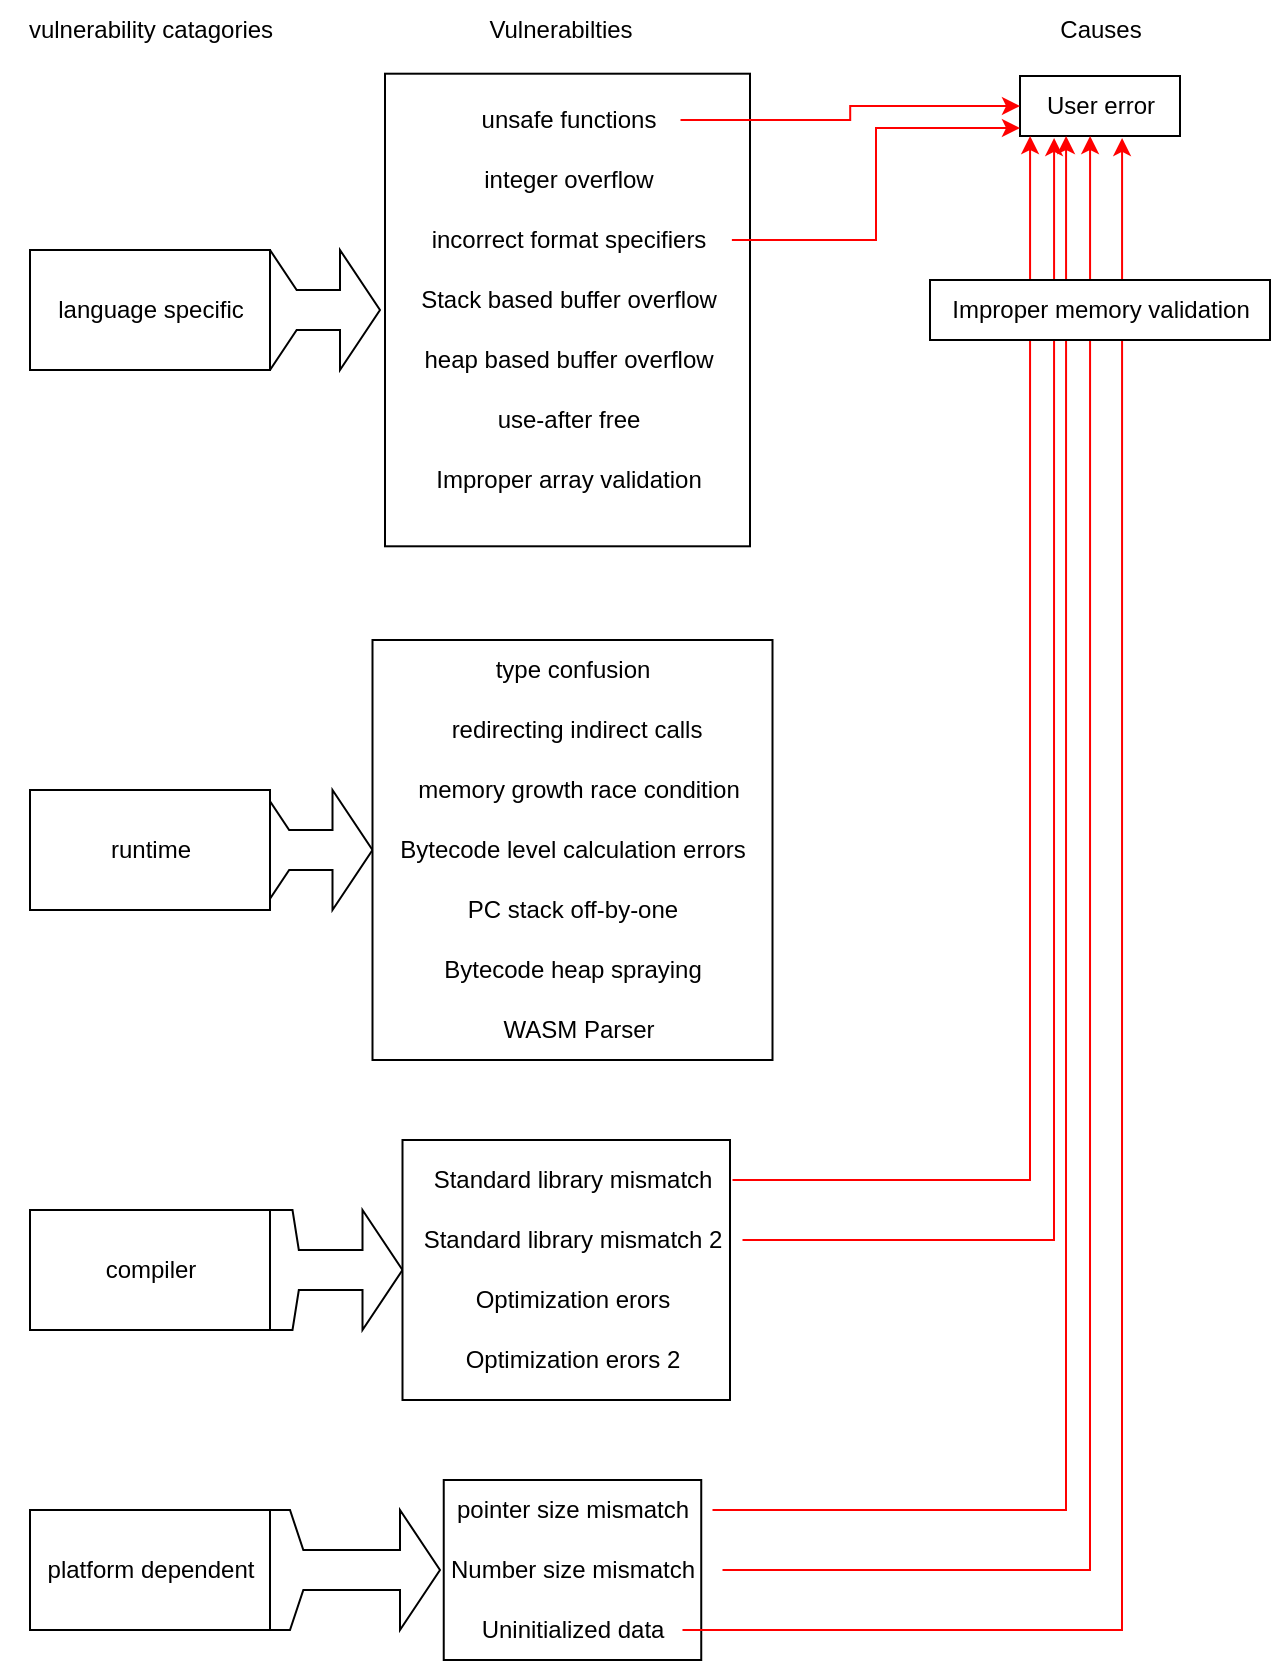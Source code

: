<mxfile version="26.2.14">
  <diagram name="Page-1" id="ElEJQn2bmnE-FZxb2ZQC">
    <mxGraphModel dx="1426" dy="1032" grid="1" gridSize="10" guides="1" tooltips="1" connect="1" arrows="1" fold="1" page="1" pageScale="1" pageWidth="850" pageHeight="1100" math="0" shadow="0">
      <root>
        <mxCell id="0" />
        <mxCell id="1" parent="0" />
        <mxCell id="DjwAD_KY25FQNV0Xa6NX-8" value="" style="html=1;shadow=0;dashed=0;align=center;verticalAlign=middle;shape=mxgraph.arrows2.tailedNotchedArrow;dy1=10;dx1=20;notch=20;arrowHead=20;dx2=25;dy2=30;" vertex="1" parent="1">
          <mxGeometry x="196.25" y="415" width="80" height="60" as="geometry" />
        </mxCell>
        <mxCell id="DjwAD_KY25FQNV0Xa6NX-9" value="" style="html=1;shadow=0;dashed=0;align=center;verticalAlign=middle;shape=mxgraph.arrows2.tailedNotchedArrow;dy1=10;dx1=20;notch=4.75;arrowHead=20;dx2=25;dy2=30;" vertex="1" parent="1">
          <mxGeometry x="211.25" y="625" width="80" height="60" as="geometry" />
        </mxCell>
        <mxCell id="DjwAD_KY25FQNV0Xa6NX-10" value="" style="html=1;shadow=0;dashed=0;align=center;verticalAlign=middle;shape=mxgraph.arrows2.tailedNotchedArrow;dy1=10;dx1=20;notch=10;arrowHead=20;dx2=25;dy2=30;" vertex="1" parent="1">
          <mxGeometry x="210" y="780" width="100" height="50" as="geometry" />
        </mxCell>
        <mxCell id="DjwAD_KY25FQNV0Xa6NX-7" value="" style="html=1;shadow=0;dashed=0;align=center;verticalAlign=middle;shape=mxgraph.arrows2.tailedNotchedArrow;dy1=10;dx1=20;notch=20;arrowHead=20;dx2=25;dy2=30;" vertex="1" parent="1">
          <mxGeometry x="200" y="145" width="80" height="60" as="geometry" />
        </mxCell>
        <mxCell id="DjwAD_KY25FQNV0Xa6NX-4" value="" style="rounded=0;whiteSpace=wrap;html=1;" vertex="1" parent="1">
          <mxGeometry x="105" y="775" width="120" height="60" as="geometry" />
        </mxCell>
        <mxCell id="DjwAD_KY25FQNV0Xa6NX-3" value="" style="rounded=0;whiteSpace=wrap;html=1;" vertex="1" parent="1">
          <mxGeometry x="105" y="625" width="120" height="60" as="geometry" />
        </mxCell>
        <mxCell id="DjwAD_KY25FQNV0Xa6NX-2" value="" style="rounded=0;whiteSpace=wrap;html=1;" vertex="1" parent="1">
          <mxGeometry x="105" y="415" width="120" height="60" as="geometry" />
        </mxCell>
        <mxCell id="DjwAD_KY25FQNV0Xa6NX-1" value="" style="rounded=0;whiteSpace=wrap;html=1;" vertex="1" parent="1">
          <mxGeometry x="105" y="145" width="120" height="60" as="geometry" />
        </mxCell>
        <mxCell id="iszfN2IdjPFp7sUso98m-1" value="" style="group" parent="1" vertex="1" connectable="0">
          <mxGeometry x="280" y="60" width="187.5" height="230" as="geometry" />
        </mxCell>
        <mxCell id="Kvmyp9nTmgMz7uB1PPaK-2" value="" style="rounded=0;whiteSpace=wrap;html=1;rotation=90;movable=1;resizable=1;rotatable=1;deletable=1;editable=1;locked=0;connectable=1;" parent="iszfN2IdjPFp7sUso98m-1" vertex="1">
          <mxGeometry x="-24.401" y="23.75" width="236.301" height="182.5" as="geometry" />
        </mxCell>
        <mxCell id="Kvmyp9nTmgMz7uB1PPaK-3" value="&lt;div&gt;unsafe functions &lt;br&gt;&lt;/div&gt;" style="text;html=1;align=center;verticalAlign=middle;resizable=1;points=[];autosize=1;strokeColor=none;fillColor=none;movable=1;rotatable=1;deletable=1;editable=1;locked=0;connectable=1;" parent="iszfN2IdjPFp7sUso98m-1" vertex="1">
          <mxGeometry x="37.243" y="5" width="113.014" height="30" as="geometry" />
        </mxCell>
        <mxCell id="Kvmyp9nTmgMz7uB1PPaK-4" value="&lt;div&gt;integer overflow&lt;/div&gt;" style="text;html=1;align=center;verticalAlign=middle;resizable=1;points=[];autosize=1;strokeColor=none;fillColor=none;movable=1;rotatable=1;deletable=1;editable=1;locked=0;connectable=1;" parent="iszfN2IdjPFp7sUso98m-1" vertex="1">
          <mxGeometry x="37.243" y="35" width="113.014" height="30" as="geometry" />
        </mxCell>
        <mxCell id="Kvmyp9nTmgMz7uB1PPaK-5" value="incorrect format specifiers" style="text;html=1;align=center;verticalAlign=middle;resizable=1;points=[];autosize=1;strokeColor=none;fillColor=none;movable=1;rotatable=1;deletable=1;editable=1;locked=0;connectable=1;" parent="iszfN2IdjPFp7sUso98m-1" vertex="1">
          <mxGeometry x="11.558" y="65" width="164.384" height="30" as="geometry" />
        </mxCell>
        <mxCell id="Kvmyp9nTmgMz7uB1PPaK-6" value="&lt;div&gt;Stack based buffer overflow&lt;/div&gt;" style="text;html=1;align=center;verticalAlign=middle;resizable=1;points=[];autosize=1;strokeColor=none;fillColor=none;movable=1;rotatable=1;deletable=1;editable=1;locked=0;connectable=1;" parent="iszfN2IdjPFp7sUso98m-1" vertex="1">
          <mxGeometry x="6.421" y="95" width="174.658" height="30" as="geometry" />
        </mxCell>
        <mxCell id="Kvmyp9nTmgMz7uB1PPaK-7" value="&lt;div&gt;heap based buffer overflow&lt;/div&gt;" style="text;html=1;align=center;verticalAlign=middle;resizable=1;points=[];autosize=1;strokeColor=none;fillColor=none;movable=1;rotatable=1;deletable=1;editable=1;locked=0;connectable=1;" parent="iszfN2IdjPFp7sUso98m-1" vertex="1">
          <mxGeometry x="6.421" y="125" width="174.658" height="30" as="geometry" />
        </mxCell>
        <mxCell id="Kvmyp9nTmgMz7uB1PPaK-8" value="&lt;div&gt;use-after free&lt;/div&gt;" style="text;html=1;align=center;verticalAlign=middle;resizable=1;points=[];autosize=1;strokeColor=none;fillColor=none;movable=1;rotatable=1;deletable=1;editable=1;locked=0;connectable=1;" parent="iszfN2IdjPFp7sUso98m-1" vertex="1">
          <mxGeometry x="47.517" y="155" width="92.466" height="30" as="geometry" />
        </mxCell>
        <mxCell id="Kvmyp9nTmgMz7uB1PPaK-9" value="Improper array validation" style="text;html=1;align=center;verticalAlign=middle;resizable=1;points=[];autosize=1;strokeColor=none;fillColor=none;movable=1;rotatable=1;deletable=1;editable=1;locked=0;connectable=1;" parent="iszfN2IdjPFp7sUso98m-1" vertex="1">
          <mxGeometry x="11.558" y="185" width="164.384" height="30" as="geometry" />
        </mxCell>
        <mxCell id="iszfN2IdjPFp7sUso98m-4" value="&lt;div&gt;language specific &lt;br&gt;&lt;/div&gt;" style="text;html=1;align=center;verticalAlign=middle;resizable=0;points=[];autosize=1;strokeColor=none;fillColor=none;" parent="1" vertex="1">
          <mxGeometry x="105" y="160" width="120" height="30" as="geometry" />
        </mxCell>
        <mxCell id="iszfN2IdjPFp7sUso98m-15" value="" style="group" parent="1" vertex="1" connectable="0">
          <mxGeometry x="276.25" y="340" width="200" height="210" as="geometry" />
        </mxCell>
        <mxCell id="iszfN2IdjPFp7sUso98m-14" value="" style="rounded=0;whiteSpace=wrap;html=1;" parent="iszfN2IdjPFp7sUso98m-15" vertex="1">
          <mxGeometry width="200" height="210" as="geometry" />
        </mxCell>
        <mxCell id="iszfN2IdjPFp7sUso98m-5" value="&lt;div&gt;type confusion&lt;/div&gt;" style="text;html=1;align=center;verticalAlign=middle;resizable=0;points=[];autosize=1;strokeColor=none;fillColor=none;" parent="iszfN2IdjPFp7sUso98m-15" vertex="1">
          <mxGeometry x="50" width="100" height="30" as="geometry" />
        </mxCell>
        <mxCell id="iszfN2IdjPFp7sUso98m-6" value="redirecting indirect calls" style="text;html=1;align=center;verticalAlign=middle;resizable=0;points=[];autosize=1;strokeColor=none;fillColor=none;" parent="iszfN2IdjPFp7sUso98m-15" vertex="1">
          <mxGeometry x="26.25" y="30" width="150" height="30" as="geometry" />
        </mxCell>
        <mxCell id="iszfN2IdjPFp7sUso98m-7" value="memory growth race condition" style="text;html=1;align=center;verticalAlign=middle;resizable=0;points=[];autosize=1;strokeColor=none;fillColor=none;" parent="iszfN2IdjPFp7sUso98m-15" vertex="1">
          <mxGeometry x="12.5" y="60" width="180" height="30" as="geometry" />
        </mxCell>
        <mxCell id="iszfN2IdjPFp7sUso98m-8" value="Bytecode level calculation errors" style="text;html=1;align=center;verticalAlign=middle;resizable=0;points=[];autosize=1;strokeColor=none;fillColor=none;" parent="iszfN2IdjPFp7sUso98m-15" vertex="1">
          <mxGeometry y="90" width="200" height="30" as="geometry" />
        </mxCell>
        <mxCell id="iszfN2IdjPFp7sUso98m-9" value="PC stack off-by-one" style="text;html=1;align=center;verticalAlign=middle;resizable=0;points=[];autosize=1;strokeColor=none;fillColor=none;" parent="iszfN2IdjPFp7sUso98m-15" vertex="1">
          <mxGeometry x="35" y="120" width="130" height="30" as="geometry" />
        </mxCell>
        <mxCell id="iszfN2IdjPFp7sUso98m-12" value="Bytecode heap spraying" style="text;html=1;align=center;verticalAlign=middle;resizable=0;points=[];autosize=1;strokeColor=none;fillColor=none;" parent="iszfN2IdjPFp7sUso98m-15" vertex="1">
          <mxGeometry x="25" y="150" width="150" height="30" as="geometry" />
        </mxCell>
        <mxCell id="iszfN2IdjPFp7sUso98m-13" value="WASM Parser" style="text;html=1;align=center;verticalAlign=middle;resizable=0;points=[];autosize=1;strokeColor=none;fillColor=none;" parent="iszfN2IdjPFp7sUso98m-15" vertex="1">
          <mxGeometry x="52.5" y="180" width="100" height="30" as="geometry" />
        </mxCell>
        <mxCell id="iszfN2IdjPFp7sUso98m-16" value="compiler " style="text;html=1;align=center;verticalAlign=middle;resizable=0;points=[];autosize=1;strokeColor=none;fillColor=none;" parent="1" vertex="1">
          <mxGeometry x="130" y="640" width="70" height="30" as="geometry" />
        </mxCell>
        <mxCell id="iszfN2IdjPFp7sUso98m-22" value="" style="group" parent="1" vertex="1" connectable="0">
          <mxGeometry x="291.25" y="590" width="170" height="130" as="geometry" />
        </mxCell>
        <mxCell id="iszfN2IdjPFp7sUso98m-17" value="" style="whiteSpace=wrap;html=1;" parent="iszfN2IdjPFp7sUso98m-22" vertex="1">
          <mxGeometry width="163.75" height="130" as="geometry" />
        </mxCell>
        <mxCell id="iszfN2IdjPFp7sUso98m-18" value="Standard library mismatch" style="text;html=1;align=center;verticalAlign=middle;resizable=0;points=[];autosize=1;strokeColor=none;fillColor=none;" parent="iszfN2IdjPFp7sUso98m-22" vertex="1">
          <mxGeometry x="5" y="5" width="160" height="30" as="geometry" />
        </mxCell>
        <mxCell id="iszfN2IdjPFp7sUso98m-19" value="Standard library mismatch 2" style="text;html=1;align=center;verticalAlign=middle;resizable=0;points=[];autosize=1;strokeColor=none;fillColor=none;" parent="iszfN2IdjPFp7sUso98m-22" vertex="1">
          <mxGeometry y="35" width="170" height="30" as="geometry" />
        </mxCell>
        <mxCell id="iszfN2IdjPFp7sUso98m-20" value="Optimization erors" style="text;html=1;align=center;verticalAlign=middle;resizable=0;points=[];autosize=1;strokeColor=none;fillColor=none;" parent="iszfN2IdjPFp7sUso98m-22" vertex="1">
          <mxGeometry x="25" y="65" width="120" height="30" as="geometry" />
        </mxCell>
        <mxCell id="iszfN2IdjPFp7sUso98m-21" value="Optimization erors 2" style="text;html=1;align=center;verticalAlign=middle;resizable=0;points=[];autosize=1;strokeColor=none;fillColor=none;" parent="iszfN2IdjPFp7sUso98m-22" vertex="1">
          <mxGeometry x="20" y="95" width="130" height="30" as="geometry" />
        </mxCell>
        <mxCell id="iszfN2IdjPFp7sUso98m-23" value="runtime" style="text;html=1;align=center;verticalAlign=middle;resizable=0;points=[];autosize=1;strokeColor=none;fillColor=none;" parent="1" vertex="1">
          <mxGeometry x="135" y="430" width="60" height="30" as="geometry" />
        </mxCell>
        <mxCell id="iszfN2IdjPFp7sUso98m-28" value="" style="group" parent="1" vertex="1" connectable="0">
          <mxGeometry x="301.25" y="760" width="150" height="90" as="geometry" />
        </mxCell>
        <mxCell id="iszfN2IdjPFp7sUso98m-27" value="" style="rounded=0;whiteSpace=wrap;html=1;" parent="iszfN2IdjPFp7sUso98m-28" vertex="1">
          <mxGeometry x="10.62" width="128.75" height="90" as="geometry" />
        </mxCell>
        <mxCell id="iszfN2IdjPFp7sUso98m-24" value="&lt;div&gt;pointer size mismatch&lt;/div&gt;" style="text;html=1;align=center;verticalAlign=middle;resizable=0;points=[];autosize=1;strokeColor=none;fillColor=none;" parent="iszfN2IdjPFp7sUso98m-28" vertex="1">
          <mxGeometry x="5" width="140" height="30" as="geometry" />
        </mxCell>
        <mxCell id="iszfN2IdjPFp7sUso98m-25" value="Number size mismatch" style="text;html=1;align=center;verticalAlign=middle;resizable=0;points=[];autosize=1;strokeColor=none;fillColor=none;" parent="iszfN2IdjPFp7sUso98m-28" vertex="1">
          <mxGeometry y="30" width="150" height="30" as="geometry" />
        </mxCell>
        <mxCell id="iszfN2IdjPFp7sUso98m-26" value="&lt;div&gt;Uninitialized data&lt;/div&gt;" style="text;html=1;align=center;verticalAlign=middle;resizable=0;points=[];autosize=1;strokeColor=none;fillColor=none;" parent="iszfN2IdjPFp7sUso98m-28" vertex="1">
          <mxGeometry x="19.99" y="60" width="110" height="30" as="geometry" />
        </mxCell>
        <mxCell id="iszfN2IdjPFp7sUso98m-29" value="&lt;div&gt;platform dependent&lt;/div&gt;" style="text;html=1;align=center;verticalAlign=middle;resizable=0;points=[];autosize=1;strokeColor=none;fillColor=none;" parent="1" vertex="1">
          <mxGeometry x="100" y="790" width="130" height="30" as="geometry" />
        </mxCell>
        <mxCell id="DjwAD_KY25FQNV0Xa6NX-12" value="&lt;div&gt;vulnerability catagories&lt;/div&gt;" style="text;html=1;align=center;verticalAlign=middle;resizable=0;points=[];autosize=1;strokeColor=none;fillColor=none;" vertex="1" parent="1">
          <mxGeometry x="90" y="20" width="150" height="30" as="geometry" />
        </mxCell>
        <mxCell id="DjwAD_KY25FQNV0Xa6NX-13" value="Vulnerabilties" style="text;html=1;align=center;verticalAlign=middle;resizable=0;points=[];autosize=1;strokeColor=none;fillColor=none;" vertex="1" parent="1">
          <mxGeometry x="325" y="20" width="90" height="30" as="geometry" />
        </mxCell>
        <mxCell id="DjwAD_KY25FQNV0Xa6NX-14" value="Causes" style="text;html=1;align=center;verticalAlign=middle;resizable=0;points=[];autosize=1;strokeColor=none;fillColor=none;" vertex="1" parent="1">
          <mxGeometry x="610" y="20" width="60" height="30" as="geometry" />
        </mxCell>
        <mxCell id="DjwAD_KY25FQNV0Xa6NX-15" value="&lt;div&gt;User error&lt;/div&gt;" style="text;html=1;align=center;verticalAlign=middle;resizable=0;points=[];autosize=1;strokeColor=default;fillColor=none;" vertex="1" parent="1">
          <mxGeometry x="600" y="58" width="80" height="30" as="geometry" />
        </mxCell>
        <mxCell id="DjwAD_KY25FQNV0Xa6NX-16" style="edgeStyle=orthogonalEdgeStyle;rounded=0;orthogonalLoop=1;jettySize=auto;html=1;strokeColor=#FF0000;" edge="1" parent="1" source="Kvmyp9nTmgMz7uB1PPaK-3" target="DjwAD_KY25FQNV0Xa6NX-15">
          <mxGeometry relative="1" as="geometry" />
        </mxCell>
        <mxCell id="DjwAD_KY25FQNV0Xa6NX-18" style="edgeStyle=orthogonalEdgeStyle;rounded=0;orthogonalLoop=1;jettySize=auto;html=1;entryX=0;entryY=0.867;entryDx=0;entryDy=0;entryPerimeter=0;strokeColor=#FF0000;" edge="1" parent="1" source="Kvmyp9nTmgMz7uB1PPaK-5" target="DjwAD_KY25FQNV0Xa6NX-15">
          <mxGeometry relative="1" as="geometry" />
        </mxCell>
        <mxCell id="DjwAD_KY25FQNV0Xa6NX-19" style="edgeStyle=orthogonalEdgeStyle;rounded=0;orthogonalLoop=1;jettySize=auto;html=1;entryX=0.063;entryY=1;entryDx=0;entryDy=0;entryPerimeter=0;strokeColor=#FF0000;" edge="1" parent="1" source="iszfN2IdjPFp7sUso98m-18" target="DjwAD_KY25FQNV0Xa6NX-15">
          <mxGeometry relative="1" as="geometry" />
        </mxCell>
        <mxCell id="DjwAD_KY25FQNV0Xa6NX-20" style="edgeStyle=orthogonalEdgeStyle;rounded=0;orthogonalLoop=1;jettySize=auto;html=1;entryX=0.213;entryY=1.033;entryDx=0;entryDy=0;entryPerimeter=0;strokeColor=#FF0000;" edge="1" parent="1" source="iszfN2IdjPFp7sUso98m-19" target="DjwAD_KY25FQNV0Xa6NX-15">
          <mxGeometry relative="1" as="geometry" />
        </mxCell>
        <mxCell id="DjwAD_KY25FQNV0Xa6NX-21" style="edgeStyle=orthogonalEdgeStyle;rounded=0;orthogonalLoop=1;jettySize=auto;html=1;entryX=0.288;entryY=1;entryDx=0;entryDy=0;entryPerimeter=0;strokeColor=#FF0000;" edge="1" parent="1" source="iszfN2IdjPFp7sUso98m-24" target="DjwAD_KY25FQNV0Xa6NX-15">
          <mxGeometry relative="1" as="geometry" />
        </mxCell>
        <mxCell id="DjwAD_KY25FQNV0Xa6NX-22" style="edgeStyle=orthogonalEdgeStyle;rounded=0;orthogonalLoop=1;jettySize=auto;html=1;entryX=0.438;entryY=1;entryDx=0;entryDy=0;entryPerimeter=0;strokeColor=#FF0000;" edge="1" parent="1" source="iszfN2IdjPFp7sUso98m-25" target="DjwAD_KY25FQNV0Xa6NX-15">
          <mxGeometry relative="1" as="geometry" />
        </mxCell>
        <mxCell id="DjwAD_KY25FQNV0Xa6NX-23" style="edgeStyle=orthogonalEdgeStyle;rounded=0;orthogonalLoop=1;jettySize=auto;html=1;entryX=0.638;entryY=1.033;entryDx=0;entryDy=0;entryPerimeter=0;strokeColor=#FF0000;" edge="1" parent="1" source="iszfN2IdjPFp7sUso98m-26" target="DjwAD_KY25FQNV0Xa6NX-15">
          <mxGeometry relative="1" as="geometry" />
        </mxCell>
        <mxCell id="DjwAD_KY25FQNV0Xa6NX-24" value="Improper memory validation" style="text;html=1;align=center;verticalAlign=middle;resizable=0;points=[];autosize=1;fillColor=default;strokeColor=default;" vertex="1" parent="1">
          <mxGeometry x="555" y="160" width="170" height="30" as="geometry" />
        </mxCell>
      </root>
    </mxGraphModel>
  </diagram>
</mxfile>
